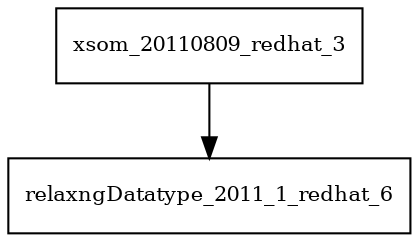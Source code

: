 digraph xsom_20110809_redhat_3_dependencies {
  node [shape = box, fontsize=10.0];
  xsom_20110809_redhat_3 -> relaxngDatatype_2011_1_redhat_6;
}
